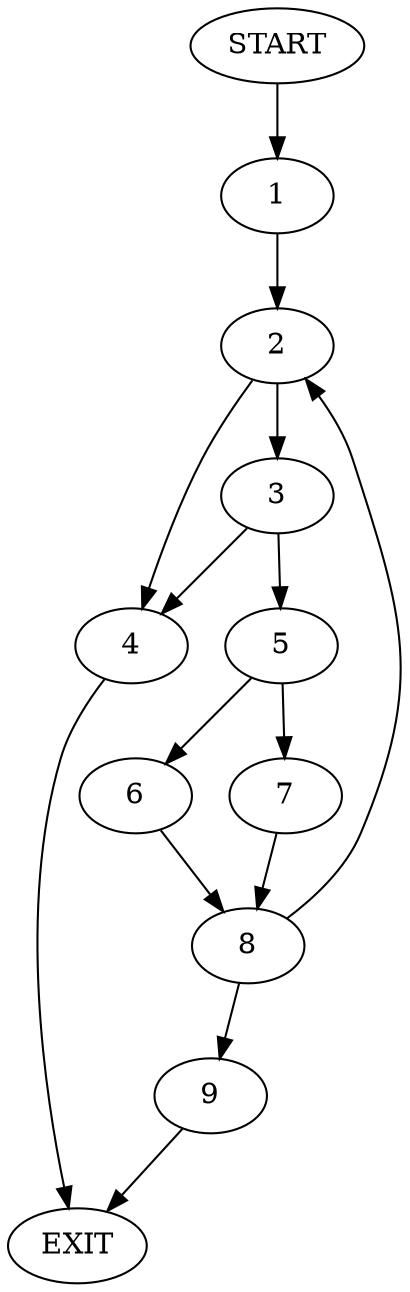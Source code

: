 digraph {
0 [label="START"]
10 [label="EXIT"]
0 -> 1
1 -> 2
2 -> 3
2 -> 4
4 -> 10
3 -> 4
3 -> 5
5 -> 6
5 -> 7
7 -> 8
6 -> 8
8 -> 9
8 -> 2
9 -> 10
}
